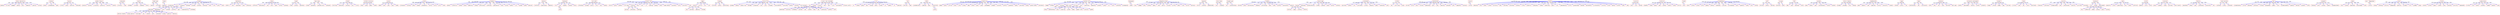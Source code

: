 strict digraph  {
	"attain immortality"	 [color=red,
		fontname=courier,
		shape=box];
	penance	 [color=red,
		fontname=courier,
		shape=box];
	"attain immortality" -> penance	 [color=blue,
		xlabel=0.03];
	strived	 [color=red,
		fontname=courier,
		shape=box];
	"attain immortality" -> strived	 [color=blue,
		xlabel=0.04];
	engaged	 [color=red,
		fontname=courier,
		shape=box];
	"attain immortality" -> engaged	 [color=blue,
		xlabel=0.03];
	taking	 [color=red,
		fontname=courier,
		shape=box];
	"attain immortality" -> taking	 [color=blue,
		xlabel=0.04];
	hard	 [color=red,
		fontname=courier,
		shape=box];
	"attain immortality" -> hard	 [color=blue,
		xlabel=0.02];
	communion	 [color=red,
		fontname=courier,
		shape=box];
	"attain immortality" -> communion	 [color=blue,
		xlabel=0.04];
	rigorous	 [color=red,
		fontname=courier,
		shape=box];
	"attain immortality" -> rigorous	 [color=blue,
		xlabel=0.19];
	recluse	 [color=red,
		fontname=courier,
		shape=box];
	"attain immortality" -> recluse	 [color=blue,
		xlabel=0.24];
	creation	 [color=red,
		fontname=courier,
		shape=box];
	senses	 [color=red,
		fontname=courier,
		shape=box];
	creation -> senses	 [color=blue,
		xlabel=0.03];
	contemplated	 [color=red,
		fontname=courier,
		shape=box];
	creation -> contemplated	 [color=blue,
		xlabel=0.2];
	gave	 [color=red,
		fontname=courier,
		shape=box];
	creation -> gave	 [color=blue,
		xlabel=0.01];
	monsoon	 [color=red,
		fontname=courier,
		shape=box];
	certain	 [color=red,
		fontname=courier,
		shape=box];
	monsoon -> certain	 [color=blue,
		xlabel=0.19];
	place	 [color=red,
		fontname=courier,
		shape=box];
	monsoon -> place	 [color=blue,
		xlabel=0.28];
	mastered	 [color=red,
		fontname=courier,
		shape=box];
	monsoon -> mastered	 [color=blue,
		xlabel=0.23];
	stationed	 [color=red,
		fontname=courier,
		shape=box];
	monsoon -> stationed	 [color=blue,
		xlabel=0.21];
	"golden treasury"	 [color=red,
		fontname=courier,
		shape=box];
	preserve	 [color=red,
		fontname=courier,
		shape=box];
	"golden treasury" -> preserve	 [color=blue,
		xlabel=0.27];
	ancient	 [color=red,
		fontname=courier,
		shape=box];
	"golden treasury" -> ancient	 [color=blue,
		xlabel=0.05];
	scriptures	 [color=red,
		fontname=courier,
		shape=box];
	"golden treasury" -> scriptures	 [color=blue,
		xlabel=0.05];
	posterity	 [color=red,
		fontname=courier,
		shape=box];
	"golden treasury" -> posterity	 [color=blue,
		xlabel=0.06];
	moreover	 [color=red,
		fontname=courier,
		shape=box];
	"golden treasury" -> moreover	 [color=blue,
		xlabel=0.05];
	wanted	 [color=red,
		fontname=courier,
		shape=box];
	"golden treasury" -> wanted	 [color=blue,
		xlabel=0.04];
	exhausted	 [color=red,
		fontname=courier,
		shape=box];
	strenuous	 [color=red,
		fontname=courier,
		shape=box];
	exhausted -> strenuous	 [color=blue,
		xlabel=0.13];
	long	 [color=red,
		fontname=courier,
		shape=box];
	exhausted -> long	 [color=blue,
		xlabel=0.01];
	saints	 [color=red,
		fontname=courier,
		shape=box];
	attempts	 [color=red,
		fontname=courier,
		shape=box];
	saints -> attempts	 [color=blue,
		xlabel=0.17];
	extended	 [color=red,
		fontname=courier,
		shape=box];
	saints -> extended	 [color=blue,
		xlabel=0.03];
	repeated	 [color=red,
		fontname=courier,
		shape=box];
	saints -> repeated	 [color=blue,
		xlabel=0.03];
	favour	 [color=red,
		fontname=courier,
		shape=box];
	saints -> favour	 [color=blue,
		xlabel=0.02];
	"tender age"	 [color=red,
		fontname=courier,
		shape=box];
	special	 [color=red,
		fontname=courier,
		shape=box];
	"tender age" -> special	 [color=blue,
		xlabel=0.24];
	privilege	 [color=red,
		fontname=courier,
		shape=box];
	"tender age" -> privilege	 [color=blue,
		xlabel=0.01];
	tender	 [color=red,
		fontname=courier,
		shape=box];
	appeared	 [color=red,
		fontname=courier,
		shape=box];
	tender -> appeared	 [color=blue,
		xlabel=0.13];
	narada	 [color=red,
		fontname=courier,
		shape=box];
	encumbrance	 [color=red,
		fontname=courier,
		shape=box];
	narada -> encumbrance	 [color=blue,
		xlabel=0.26];
	"lord's"	 [color=red,
		fontname=courier,
		shape=box];
	narada -> "lord's"	 [color=blue,
		xlabel=0.06];
	disguise	 [color=red,
		fontname=courier,
		shape=box];
	narada -> disguise	 [color=blue,
		xlabel=0.05];
	decided	 [color=red,
		fontname=courier,
		shape=box];
	narada -> decided	 [color=blue,
		xlabel=0.04];
	proceed	 [color=red,
		fontname=courier,
		shape=box];
	narada -> proceed	 [color=blue,
		xlabel=0.06];
	children	 [color=red,
		fontname=courier,
		shape=box];
	narada -> children	 [color=blue,
		xlabel=0.01];
	blessing	 [color=red,
		fontname=courier,
		shape=box];
	narada -> blessing	 [color=blue,
		xlabel=0.04];
	took	 [color=red,
		fontname=courier,
		shape=box];
	narada -> took	 [color=blue,
		xlabel=0.04];
	free	 [color=red,
		fontname=courier,
		shape=box];
	narada -> free	 [color=blue,
		xlabel=0.06];
	stoic	 [color=red,
		fontname=courier,
		shape=box];
	narada -> stoic	 [color=blue,
		xlabel=0.05];
	kind	 [color=red,
		fontname=courier,
		shape=box];
	narada -> kind	 [color=blue,
		xlabel=0.06];
	dedicated	 [color=red,
		fontname=courier,
		shape=box];
	encumbrance -> dedicated	 [color=blue,
		xlabel=0.01];
	abandonment	 [color=red,
		fontname=courier,
		shape=box];
	encumbrance -> abandonment	 [color=blue,
		xlabel=0.01];
	miss	 [color=red,
		fontname=courier,
		shape=box];
	encumbrance -> miss	 [color=blue,
		xlabel=0.01];
	enjoyed	 [color=red,
		fontname=courier,
		shape=box];
	encumbrance -> enjoyed	 [color=blue,
		xlabel=0.01];
	carefree	 [color=red,
		fontname=courier,
		shape=box];
	encumbrance -> carefree	 [color=blue,
		xlabel=0.01];
	age	 [color=red,
		fontname=courier,
		shape=box];
	encumbrance -> age	 [color=blue,
		xlabel=0.01];
	responsibility	 [color=red,
		fontname=courier,
		shape=box];
	encumbrance -> responsibility	 [color=blue,
		xlabel=0.01];
	childhood	 [color=red,
		fontname=courier,
		shape=box];
	encumbrance -> childhood	 [color=blue,
		xlabel=0.01];
	"devotion towards"	 [color=red,
		fontname=courier,
		shape=box];
	dedicated -> "devotion towards"	 [color=blue,
		xlabel=0.03];
	"unique gesture"	 [color=red,
		fontname=courier,
		shape=box];
	dedicated -> "unique gesture"	 [color=blue,
		xlabel=0.27];
	encourage	 [color=red,
		fontname=courier,
		shape=box];
	dedicated -> encourage	 [color=blue,
		xlabel=0.04];
	was	 [color=red,
		fontname=courier,
		shape=box];
	dedicated -> was	 [color=blue,
		xlabel=0.03];
	towards	 [color=red,
		fontname=courier,
		shape=box];
	dedicated -> towards	 [color=blue,
		xlabel=0.04];
	part	 [color=red,
		fontname=courier,
		shape=box];
	dedicated -> part	 [color=blue,
		xlabel=0.03];
	sustained	 [color=red,
		fontname=courier,
		shape=box];
	dedicated -> sustained	 [color=blue,
		xlabel=0.04];
	unique	 [color=red,
		fontname=courier,
		shape=box];
	dedicated -> unique	 [color=blue,
		xlabel=0.03];
	gesture	 [color=red,
		fontname=courier,
		shape=box];
	dedicated -> gesture	 [color=blue,
		xlabel=0.21];
	devotion	 [color=red,
		fontname=courier,
		shape=box];
	dedicated -> devotion	 [color=blue,
		xlabel=0.04];
	meditation	 [color=red,
		fontname=courier,
		shape=box];
	"mother's"	 [color=red,
		fontname=courier,
		shape=box];
	meditation -> "mother's"	 [color=blue,
		xlabel=0.03];
	felt	 [color=red,
		fontname=courier,
		shape=box];
	meditation -> felt	 [color=blue,
		xlabel=0.03];
	engrossed	 [color=red,
		fontname=courier,
		shape=box];
	meditation -> engrossed	 [color=blue,
		xlabel=0.02];
	tied	 [color=red,
		fontname=courier,
		shape=box];
	meditation -> tied	 [color=blue,
		xlabel=0.17];
	affection	 [color=red,
		fontname=courier,
		shape=box];
	meditation -> affection	 [color=blue,
		xlabel=0.02];
	shown	 [color=red,
		fontname=courier,
		shape=box];
	different	 [color=red,
		fontname=courier,
		shape=box];
	shown -> different	 [color=blue,
		xlabel=0.02];
	destination	 [color=red,
		fontname=courier,
		shape=box];
	shown -> destination	 [color=blue,
		xlabel=0.06];
	end	 [color=red,
		fontname=courier,
		shape=box];
	shown -> end	 [color=blue,
		xlabel=0.03];
	move	 [color=red,
		fontname=courier,
		shape=box];
	shown -> move	 [color=blue,
		xlabel=0.04];
	path	 [color=red,
		fontname=courier,
		shape=box];
	shown -> path	 [color=blue,
		xlabel=0.17];
	follow	 [color=red,
		fontname=courier,
		shape=box];
	shown -> follow	 [color=blue,
		xlabel=0.03];
	grooming	 [color=red,
		fontname=courier,
		shape=box];
	shown -> grooming	 [color=blue,
		xlabel=0.03];
	wiped	 [color=red,
		fontname=courier,
		shape=box];
	flash	 [color=red,
		fontname=courier,
		shape=box];
	wiped -> flash	 [color=blue,
		xlabel=0.18];
	unusual	 [color=red,
		fontname=courier,
		shape=box];
	wiped -> unusual	 [color=blue,
		xlabel=0.12];
	ignorance	 [color=red,
		fontname=courier,
		shape=box];
	wiped -> ignorance	 [color=blue,
		xlabel=0.18];
	"veda vyasa"	 [color=red,
		fontname=courier,
		shape=box];
	island	 [color=red,
		fontname=courier,
		shape=box];
	"veda vyasa" -> island	 [color=blue,
		xlabel=0.15];
	parashara	 [color=red,
		fontname=courier,
		shape=box];
	"veda vyasa" -> parashara	 [color=blue,
		xlabel=0.01];
	"satyavati born"	 [color=red,
		fontname=courier,
		shape=box];
	"veda vyasa" -> "satyavati born"	 [color=blue,
		xlabel=0.02];
	satyavati	 [color=red,
		fontname=courier,
		shape=box];
	"veda vyasa" -> satyavati	 [color=blue,
		xlabel=0.04];
	elated	 [color=red,
		fontname=courier,
		shape=box];
	thrilling	 [color=red,
		fontname=courier,
		shape=box];
	elated -> thrilling	 [color=blue,
		xlabel=0.19];
	experience	 [color=red,
		fontname=courier,
		shape=box];
	elated -> experience	 [color=blue,
		xlabel=0.03];
	continue	 [color=red,
		fontname=courier,
		shape=box];
	elated -> continue	 [color=blue,
		xlabel=0.03];
	ever	 [color=red,
		fontname=courier,
		shape=box];
	elated -> ever	 [color=blue,
		xlabel=0.02];
	vision	 [color=red,
		fontname=courier,
		shape=box];
	elated -> vision	 [color=blue,
		xlabel=0.04];
	"northern direction"	 [color=red,
		fontname=courier,
		shape=box];
	chose	 [color=red,
		fontname=courier,
		shape=box];
	"northern direction" -> chose	 [color=blue,
		xlabel=0.02];
	young	 [color=red,
		fontname=courier,
		shape=box];
	"northern direction" -> young	 [color=blue,
		xlabel=0.22];
	might	 [color=red,
		fontname=courier,
		shape=box];
	"northern direction" -> might	 [color=blue,
		xlabel=0.18];
	wonder	 [color=red,
		fontname=courier,
		shape=box];
	"northern direction" -> wonder	 [color=blue,
		xlabel=0.02];
	grieve	 [color=red,
		fontname=courier,
		shape=box];
	death	 [color=red,
		fontname=courier,
		shape=box];
	grieve -> death	 [color=blue,
		xlabel=0.03];
	bite	 [color=red,
		fontname=courier,
		shape=box];
	grieve -> bite	 [color=blue,
		xlabel=0.17];
	soon	 [color=red,
		fontname=courier,
		shape=box];
	grieve -> soon	 [color=blue,
		xlabel=0.02];
	much	 [color=red,
		fontname=courier,
		shape=box];
	grieve -> much	 [color=blue,
		xlabel=0.01];
	snake	 [color=red,
		fontname=courier,
		shape=box];
	grieve -> snake	 [color=blue,
		xlabel=0.03];
	words	 [color=red,
		fontname=courier,
		shape=box];
	relinquish	 [color=red,
		fontname=courier,
		shape=box];
	words -> relinquish	 [color=blue,
		xlabel=0.06];
	uniting	 [color=red,
		fontname=courier,
		shape=box];
	words -> uniting	 [color=blue,
		xlabel=0.05];
	leave	 [color=red,
		fontname=courier,
		shape=box];
	words -> leave	 [color=blue,
		xlabel=0.04];
	ceased	 [color=red,
		fontname=courier,
		shape=box];
	words -> ceased	 [color=blue,
		xlabel=0.06];
	permanently	 [color=red,
		fontname=courier,
		shape=box];
	words -> permanently	 [color=blue,
		xlabel=0.18];
	mortal	 [color=red,
		fontname=courier,
		shape=box];
	words -> mortal	 [color=blue,
		xlabel=0.06];
	world	 [color=red,
		fontname=courier,
		shape=box];
	words -> world	 [color=blue,
		xlabel=0.05];
	voice	 [color=red,
		fontname=courier,
		shape=box];
	words -> voice	 [color=blue,
		xlabel=0.07];
	comes	 [color=red,
		fontname=courier,
		shape=box];
	words -> comes	 [color=blue,
		xlabel=0.07];
	"brahmana's"	 [color=red,
		fontname=courier,
		shape=box];
	mental	 [color=red,
		fontname=courier,
		shape=box];
	"brahmana's" -> mental	 [color=blue,
		xlabel=0.05];
	calamities	 [color=red,
		fontname=courier,
		shape=box];
	"brahmana's" -> calamities	 [color=blue,
		xlabel=0.05];
	caused	 [color=red,
		fontname=courier,
		shape=box];
	"brahmana's" -> caused	 [color=blue,
		xlabel=0.03];
	house	 [color=red,
		fontname=courier,
		shape=box];
	"brahmana's" -> house	 [color=blue,
		xlabel=0.06];
	departure	 [color=red,
		fontname=courier,
		shape=box];
	"brahmana's" -> departure	 [color=blue,
		xlabel=0.05];
	stayed	 [color=red,
		fontname=courier,
		shape=box];
	"brahmana's" -> stayed	 [color=blue,
		xlabel=0.21];
	afflictions	 [color=red,
		fontname=courier,
		shape=box];
	"brahmana's" -> afflictions	 [color=blue,
		xlabel=0.05];
	suffering	 [color=red,
		fontname=courier,
		shape=box];
	"brahmana's" -> suffering	 [color=blue,
		xlabel=0.04];
	supernatural	 [color=red,
		fontname=courier,
		shape=box];
	"brahmana's" -> supernatural	 [color=blue,
		xlabel=0.04];
	know	 [color=red,
		fontname=courier,
		shape=box];
	"brahmana's" -> know	 [color=blue,
		xlabel=0.03];
	forces	 [color=red,
		fontname=courier,
		shape=box];
	"brahmana's" -> forces	 [color=blue,
		xlabel=0.04];
	mother	 [color=red,
		fontname=courier,
		shape=box];
	"brahmana's" -> mother	 [color=blue,
		xlabel=0.06];
	sin	 [color=red,
		fontname=courier,
		shape=box];
	"brahmana's" -> sin	 [color=blue,
		xlabel=0.05];
	purged	 [color=red,
		fontname=courier,
		shape=box];
	"brahmana's" -> purged	 [color=blue,
		xlabel=0.05];
	greed	 [color=red,
		fontname=courier,
		shape=box];
	"brahmana's" -> greed	 [color=blue,
		xlabel=0.05];
	physical	 [color=red,
		fontname=courier,
		shape=box];
	"brahmana's" -> physical	 [color=blue,
		xlabel=0.03];
	identity	 [color=red,
		fontname=courier,
		shape=box];
	revelation	 [color=red,
		fontname=courier,
		shape=box];
	identity -> revelation	 [color=blue,
		xlabel=0.03];
	experienced	 [color=red,
		fontname=courier,
		shape=box];
	identity -> experienced	 [color=blue,
		xlabel=0.16];
	momentary	 [color=red,
		fontname=courier,
		shape=box];
	identity -> momentary	 [color=blue,
		xlabel=0.02];
	himalayan	 [color=red,
		fontname=courier,
		shape=box];
	sure	 [color=red,
		fontname=courier,
		shape=box];
	himalayan -> sure	 [color=blue,
		xlabel=0.01];
	may	 [color=red,
		fontname=courier,
		shape=box];
	himalayan -> may	 [color=blue,
		xlabel=0.14];
	heights	 [color=red,
		fontname=courier,
		shape=box];
	himalayan -> heights	 [color=blue,
		xlabel=0.02];
	elevate	 [color=red,
		fontname=courier,
		shape=box];
	himalayan -> elevate	 [color=blue,
		xlabel=0.02];
	bliss	 [color=red,
		fontname=courier,
		shape=box];
	himalayan -> bliss	 [color=blue,
		xlabel=0.01];
	would	 [color=red,
		fontname=courier,
		shape=box];
	may -> would	 [color=blue,
		xlabel=0.03];
	"cool water"	 [color=red,
		fontname=courier,
		shape=box];
	refreshing	 [color=red,
		fontname=courier,
		shape=box];
	"cool water" -> refreshing	 [color=blue,
		xlabel=0.04];
	allayed	 [color=red,
		fontname=courier,
		shape=box];
	"cool water" -> allayed	 [color=blue,
		xlabel=0.06];
	thirst	 [color=red,
		fontname=courier,
		shape=box];
	"cool water" -> thirst	 [color=blue,
		xlabel=0.06];
	river	 [color=red,
		fontname=courier,
		shape=box];
	"cool water" -> river	 [color=blue,
		xlabel=0.06];
	dip	 [color=red,
		fontname=courier,
		shape=box];
	"cool water" -> dip	 [color=blue,
		xlabel=0.27];
	nearby	 [color=red,
		fontname=courier,
		shape=box];
	"cool water" -> nearby	 [color=blue,
		xlabel=0.04];
	"present form"	 [color=red,
		fontname=courier,
		shape=box];
	rebirth	 [color=red,
		fontname=courier,
		shape=box];
	"present form" -> rebirth	 [color=blue,
		xlabel=0.05];
	given	 [color=red,
		fontname=courier,
		shape=box];
	"present form" -> given	 [color=blue,
		xlabel=0.04];
	another	 [color=red,
		fontname=courier,
		shape=box];
	"present form" -> another	 [color=blue,
		xlabel=0.03];
	"life human"	 [color=red,
		fontname=courier,
		shape=box];
	"present form" -> "life human"	 [color=blue,
		xlabel=0.06];
	inspired	 [color=red,
		fontname=courier,
		shape=box];
	"present form" -> inspired	 [color=blue,
		xlabel=0.01];
	thus	 [color=red,
		fontname=courier,
		shape=box];
	"present form" -> thus	 [color=blue,
		xlabel=0.07];
	see	 [color=red,
		fontname=courier,
		shape=box];
	"present form" -> see	 [color=blue,
		xlabel=0.04];
	us	 [color=red,
		fontname=courier,
		shape=box];
	"present form" -> us	 [color=blue,
		xlabel=0.04];
	hearing	 [color=red,
		fontname=courier,
		shape=box];
	"present form" -> hearing	 [color=blue,
		xlabel=0.05];
	beings	 [color=red,
		fontname=courier,
		shape=box];
	"present form" -> beings	 [color=blue,
		xlabel=0.08];
	human	 [color=red,
		fontname=courier,
		shape=box];
	"present form" -> human	 [color=blue,
		xlabel=0.05];
	"human beings"	 [color=red,
		fontname=courier,
		shape=box];
	"present form" -> "human beings"	 [color=blue,
		xlabel=0.05];
	existence	 [color=red,
		fontname=courier,
		shape=box];
	"present form" -> existence	 [color=blue,
		xlabel=0.06];
	story	 [color=red,
		fontname=courier,
		shape=box];
	"present form" -> story	 [color=blue,
		xlabel=0.05];
	assurance	 [color=red,
		fontname=courier,
		shape=box];
	"present form" -> assurance	 [color=blue,
		xlabel=0.23];
	like	 [color=red,
		fontname=courier,
		shape=box];
	"present form" -> like	 [color=blue,
		xlabel=0.03];
	glories	 [color=red,
		fontname=courier,
		shape=box];
	inspired -> glories	 [color=blue,
		xlabel=0.16];
	continuous	 [color=red,
		fontname=courier,
		shape=box];
	inspired -> continuous	 [color=blue,
		xlabel=0.14];
	chanting	 [color=red,
		fontname=courier,
		shape=box];
	inspired -> chanting	 [color=blue,
		xlabel=0.14];
	sages	 [color=red,
		fontname=courier,
		shape=box];
	satisfy	 [color=red,
		fontname=courier,
		shape=box];
	sages -> satisfy	 [color=blue,
		xlabel=0.01];
	service	 [color=red,
		fontname=courier,
		shape=box];
	sages -> service	 [color=blue,
		xlabel=0.04];
	son	 [color=red,
		fontname=courier,
		shape=box];
	sages -> son	 [color=blue,
		xlabel=0.23];
	yet	 [color=red,
		fontname=courier,
		shape=box];
	sages -> yet	 [color=blue,
		xlabel=0.04];
	did	 [color=red,
		fontname=courier,
		shape=box];
	satisfy -> did	 [color=blue,
		xlabel=0.12];
	personal	 [color=red,
		fontname=courier,
		shape=box];
	satisfy -> personal	 [color=blue,
		xlabel=0.15];
	ambition	 [color=red,
		fontname=courier,
		shape=box];
	satisfy -> ambition	 [color=blue,
		xlabel=0.17];
	forsake	 [color=red,
		fontname=courier,
		shape=box];
	satisfy -> forsake	 [color=blue,
		xlabel=0.16];
	singing	 [color=red,
		fontname=courier,
		shape=box];
	directed	 [color=red,
		fontname=courier,
		shape=box];
	singing -> directed	 [color=blue,
		xlabel=0.02];
	solely	 [color=red,
		fontname=courier,
		shape=box];
	singing -> solely	 [color=blue,
		xlabel=0.15];
	sanctifying	 [color=red,
		fontname=courier,
		shape=box];
	singing -> sanctifying	 [color=blue,
		xlabel=0.02];
	"divine form"	 [color=red,
		fontname=courier,
		shape=box];
	glimpse	 [color=red,
		fontname=courier,
		shape=box];
	"divine form" -> glimpse	 [color=blue,
		xlabel=0.02];
	banyan	 [color=red,
		fontname=courier,
		shape=box];
	"divine form" -> banyan	 [color=blue,
		xlabel=0.06];
	"banyan tree"	 [color=red,
		fontname=courier,
		shape=box];
	"divine form" -> "banyan tree"	 [color=blue,
		xlabel=0.07];
	obliged	 [color=red,
		fontname=courier,
		shape=box];
	"divine form" -> obliged	 [color=blue,
		xlabel=0.06];
	recuperate	 [color=red,
		fontname=courier,
		shape=box];
	"divine form" -> recuperate	 [color=blue,
		xlabel=0.26];
	tree	 [color=red,
		fontname=courier,
		shape=box];
	"divine form" -> tree	 [color=blue,
		xlabel=0.06];
	slid	 [color=red,
		fontname=courier,
		shape=box];
	"divine form" -> slid	 [color=blue,
		xlabel=0.07];
	strength	 [color=red,
		fontname=courier,
		shape=box];
	"divine form" -> strength	 [color=blue,
		xlabel=0.06];
	transcendental	 [color=red,
		fontname=courier,
		shape=box];
	"divine form" -> transcendental	 [color=blue,
		xlabel=0.05];
	enervated	 [color=red,
		fontname=courier,
		shape=box];
	"divine form" -> enervated	 [color=blue,
		xlabel=0.07];
	energy	 [color=red,
		fontname=courier,
		shape=box];
	"divine form" -> energy	 [color=blue,
		xlabel=0.05];
	relaxing	 [color=red,
		fontname=courier,
		shape=box];
	"divine form" -> relaxing	 [color=blue,
		xlabel=0.05];
	"lord narayana"	 [color=red,
		fontname=courier,
		shape=box];
	"divine form" -> "lord narayana"	 [color=blue,
		xlabel=0.06];
	"crystal clear knowledge"	 [color=red,
		fontname=courier,
		shape=box];
	one	 [color=red,
		fontname=courier,
		shape=box];
	"crystal clear knowledge" -> one	 [color=blue,
		xlabel=0.01];
	helped	 [color=red,
		fontname=courier,
		shape=box];
	"crystal clear knowledge" -> helped	 [color=blue,
		xlabel=0.03];
	illusory	 [color=red,
		fontname=courier,
		shape=box];
	"crystal clear knowledge" -> illusory	 [color=blue,
		xlabel=0.06];
	real	 [color=red,
		fontname=courier,
		shape=box];
	"crystal clear knowledge" -> real	 [color=blue,
		xlabel=0.05];
	get	 [color=red,
		fontname=courier,
		shape=box];
	"crystal clear knowledge" -> get	 [color=blue,
		xlabel=0.27];
	lord	 [color=red,
		fontname=courier,
		shape=box];
	"crystal clear knowledge" -> lord	 [color=blue,
		xlabel=0.34];
	distinguish	 [color=red,
		fontname=courier,
		shape=box];
	"crystal clear knowledge" -> distinguish	 [color=blue,
		xlabel=0.05];
	"illusory world"	 [color=red,
		fontname=courier,
		shape=box];
	"crystal clear knowledge" -> "illusory world"	 [color=blue,
		xlabel=0.07];
	benefited	 [color=red,
		fontname=courier,
		shape=box];
	one -> benefited	 [color=blue,
		xlabel=0.12];
	universal	 [color=red,
		fontname=courier,
		shape=box];
	one -> universal	 [color=blue,
		xlabel=0.09];
	brahmanas	 [color=red,
		fontname=courier,
		shape=box];
	one -> brahmanas	 [color=blue,
		xlabel=0.01];
	partook	 [color=red,
		fontname=courier,
		shape=box];
	one -> partook	 [color=blue,
		xlabel=0.01];
	due	 [color=red,
		fontname=courier,
		shape=box];
	one -> due	 [color=blue,
		xlabel=0.01];
	shared	 [color=red,
		fontname=courier,
		shape=box];
	one -> shared	 [color=blue,
		xlabel=0.07];
	food	 [color=red,
		fontname=courier,
		shape=box];
	one -> food	 [color=blue,
		xlabel=0.09];
	day	 [color=red,
		fontname=courier,
		shape=box];
	one -> day	 [color=blue,
		xlabel=0.01];
	permission	 [color=red,
		fontname=courier,
		shape=box];
	one -> permission	 [color=blue,
		xlabel=0.01];
	platter	 [color=red,
		fontname=courier,
		shape=box];
	one -> platter	 [color=blue,
		xlabel=0.01];
	left	 [color=red,
		fontname=courier,
		shape=box];
	one -> left	 [color=blue,
		xlabel=0.01];
	ga	 [color=red,
		fontname=courier,
		shape=box];
	va	 [color=red,
		fontname=courier,
		shape=box];
	ga -> va	 [color=blue,
		xlabel=0.04];
	stands	 [color=red,
		fontname=courier,
		shape=box];
	ga -> stands	 [color=blue,
		xlabel=0.19];
	gyana	 [color=red,
		fontname=courier,
		shape=box];
	ga -> gyana	 [color=blue,
		xlabel=0.04];
	bha	 [color=red,
		fontname=courier,
		shape=box];
	ga -> bha	 [color=blue,
		xlabel=0.04];
	tatvam	 [color=red,
		fontname=courier,
		shape=box];
	ga -> tatvam	 [color=blue,
		xlabel=0.04];
	means	 [color=red,
		fontname=courier,
		shape=box];
	ga -> means	 [color=blue,
		xlabel=0.05];
	wisdom	 [color=red,
		fontname=courier,
		shape=box];
	ga -> wisdom	 [color=blue,
		xlabel=0.03];
	mu	 [color=red,
		fontname=courier,
		shape=box];
	ga -> mu	 [color=blue,
		xlabel=0.04];
	bhakti	 [color=red,
		fontname=courier,
		shape=box];
	ga -> bhakti	 [color=blue,
		xlabel=0.04];
	ta	 [color=red,
		fontname=courier,
		shape=box];
	ga -> ta	 [color=blue,
		xlabel=0.03];
	absolute	 [color=red,
		fontname=courier,
		shape=box];
	ga -> absolute	 [color=blue,
		xlabel=0.07];
	had	 [color=red,
		fontname=courier,
		shape=box];
	realized	 [color=red,
		fontname=courier,
		shape=box];
	had -> realized	 [color=blue,
		xlabel=0.02];
	come	 [color=red,
		fontname=courier,
		shape=box];
	had -> come	 [color=blue,
		xlabel=0.14];
	olden	 [color=red,
		fontname=courier,
		shape=box];
	systematically	 [color=red,
		fontname=courier,
		shape=box];
	olden -> systematically	 [color=blue,
		xlabel=0.03];
	compiled	 [color=red,
		fontname=courier,
		shape=box];
	olden -> compiled	 [color=blue,
		xlabel=0.04];
	days	 [color=red,
		fontname=courier,
		shape=box];
	olden -> days	 [color=blue,
		xlabel=0.04];
	transmitted	 [color=red,
		fontname=courier,
		shape=box];
	olden -> transmitted	 [color=blue,
		xlabel=0.21];
	orally	 [color=red,
		fontname=courier,
		shape=box];
	transmitted -> orally	 [color=blue,
		xlabel=0.17];
	"narada now"	 [color=red,
		fontname=courier,
		shape=box];
	abode	 [color=red,
		fontname=courier,
		shape=box];
	"narada now" -> abode	 [color=blue,
		xlabel=0.03];
	grace	 [color=red,
		fontname=courier,
		shape=box];
	"narada now" -> grace	 [color=blue,
		xlabel=0.01];
	retired	 [color=red,
		fontname=courier,
		shape=box];
	"narada now" -> retired	 [color=blue,
		xlabel=0.02];
	final	 [color=red,
		fontname=courier,
		shape=box];
	"narada now" -> final	 [color=blue,
		xlabel=0.02];
	risen	 [color=red,
		fontname=courier,
		shape=box];
	"narada now" -> risen	 [color=blue,
		xlabel=0.03];
	occupy	 [color=red,
		fontname=courier,
		shape=box];
	"narada now" -> occupy	 [color=blue,
		xlabel=0.03];
	sage	 [color=red,
		fontname=courier,
		shape=box];
	"narada now" -> sage	 [color=blue,
		xlabel=0.03];
	moved	 [color=red,
		fontname=courier,
		shape=box];
	"narada now" -> moved	 [color=blue,
		xlabel=0.01];
	mind	 [color=red,
		fontname=courier,
		shape=box];
	"narada now" -> mind	 [color=blue,
		xlabel=0.04];
	vyasa	 [color=red,
		fontname=courier,
		shape=box];
	"narada now" -> vyasa	 [color=blue,
		xlabel=0.05];
	paramapada	 [color=red,
		fontname=courier,
		shape=box];
	"narada now" -> paramapada	 [color=blue,
		xlabel=0.03];
	thought	 [color=red,
		fontname=courier,
		shape=box];
	"narada now" -> thought	 [color=blue,
		xlabel=0.02];
	sarasvati	 [color=red,
		fontname=courier,
		shape=box];
	"narada now" -> sarasvati	 [color=blue,
		xlabel=0.03];
	western	 [color=red,
		fontname=courier,
		shape=box];
	"narada now" -> western	 [color=blue,
		xlabel=0.03];
	greatness	 [color=red,
		fontname=courier,
		shape=box];
	"narada now" -> greatness	 [color=blue,
		xlabel=0.01];
	banks	 [color=red,
		fontname=courier,
		shape=box];
	"narada now" -> banks	 [color=blue,
		xlabel=0.03];
	saturated	 [color=red,
		fontname=courier,
		shape=box];
	"narada now" -> saturated	 [color=blue,
		xlabel=0.03];
	along	 [color=red,
		fontname=courier,
		shape=box];
	"narada now" -> along	 [color=blue,
		xlabel=0.21];
	"western banks"	 [color=red,
		fontname=courier,
		shape=box];
	"narada now" -> "western banks"	 [color=blue,
		xlabel=0.02];
	unhindered	 [color=red,
		fontname=courier,
		shape=box];
	"narada now" -> unhindered	 [color=blue,
		xlabel=0.01];
	"supreme truth"	 [color=red,
		fontname=courier,
		shape=box];
	lodged	 [color=red,
		fontname=courier,
		shape=box];
	"supreme truth" -> lodged	 [color=blue,
		xlabel=0.06];
	brahman	 [color=red,
		fontname=courier,
		shape=box];
	"supreme truth" -> brahman	 [color=blue,
		xlabel=0.05];
	veena	 [color=red,
		fontname=courier,
		shape=box];
	"supreme truth" -> veena	 [color=blue,
		xlabel=0.05];
	narayana	 [color=red,
		fontname=courier,
		shape=box];
	"supreme truth" -> narayana	 [color=blue,
		xlabel=0.06];
	"empty words"	 [color=red,
		fontname=courier,
		shape=box];
	"supreme truth" -> "empty words"	 [color=blue,
		xlabel=0.01];
	instrument	 [color=red,
		fontname=courier,
		shape=box];
	"supreme truth" -> instrument	 [color=blue,
		xlabel=0.05];
	holy	 [color=red,
		fontname=courier,
		shape=box];
	"supreme truth" -> holy	 [color=blue,
		xlabel=0.26];
	signifying	 [color=red,
		fontname=courier,
		shape=box];
	"supreme truth" -> signifying	 [color=blue,
		xlabel=0.04];
	emanating	 [color=red,
		fontname=courier,
		shape=box];
	"supreme truth" -> emanating	 [color=blue,
		xlabel=0.05];
	nutshell	 [color=red,
		fontname=courier,
		shape=box];
	"supreme truth" -> nutshell	 [color=blue,
		xlabel=0.05];
	sound	 [color=red,
		fontname=courier,
		shape=box];
	"supreme truth" -> sound	 [color=blue,
		xlabel=0.05];
	om	 [color=red,
		fontname=courier,
		shape=box];
	"supreme truth" -> om	 [color=blue,
		xlabel=0.05];
	word	 [color=red,
		fontname=courier,
		shape=box];
	"supreme truth" -> word	 [color=blue,
		xlabel=0.05];
	vibrating	 [color=red,
		fontname=courier,
		shape=box];
	"supreme truth" -> vibrating	 [color=blue,
		xlabel=0.27];
	accompanied	 [color=red,
		fontname=courier,
		shape=box];
	"supreme truth" -> accompanied	 [color=blue,
		xlabel=0.05];
	false	 [color=red,
		fontname=courier,
		shape=box];
	"empty words" -> false	 [color=blue,
		xlabel=0.04];
	dashavataram	 [color=red,
		fontname=courier,
		shape=box];
	"empty words" -> dashavataram	 [color=blue,
		xlabel=0.01];
	mere	 [color=red,
		fontname=courier,
		shape=box];
	"empty words" -> mere	 [color=blue,
		xlabel=0.03];
	inspiring	 [color=red,
		fontname=courier,
		shape=box];
	"empty words" -> inspiring	 [color=blue,
		xlabel=0.03];
	wished	 [color=red,
		fontname=courier,
		shape=box];
	"empty words" -> wished	 [color=blue,
		xlabel=0.17];
	hopes	 [color=red,
		fontname=courier,
		shape=box];
	"empty words" -> hopes	 [color=blue,
		xlabel=0.04];
	"gospel truth"	 [color=red,
		fontname=courier,
		shape=box];
	"empty words" -> "gospel truth"	 [color=blue,
		xlabel=0.05];
	convince	 [color=red,
		fontname=courier,
		shape=box];
	"empty words" -> convince	 [color=blue,
		xlabel=0.04];
	gospel	 [color=red,
		fontname=courier,
		shape=box];
	"empty words" -> gospel	 [color=blue,
		xlabel=0.04];
	dvaipayana	 [color=red,
		fontname=courier,
		shape=box];
	named	 [color=red,
		fontname=courier,
		shape=box];
	dvaipayana -> named	 [color=blue,
		xlabel=0.15];
	"bhagavata purana"	 [color=red,
		fontname=courier,
		shape=box];
	loss	 [color=red,
		fontname=courier,
		shape=box];
	"bhagavata purana" -> loss	 [color=blue,
		xlabel=0.05];
	engage	 [color=red,
		fontname=courier,
		shape=box];
	"bhagavata purana" -> engage	 [color=blue,
		xlabel=0.27];
	help	 [color=red,
		fontname=courier,
		shape=box];
	"bhagavata purana" -> help	 [color=blue,
		xlabel=0.04];
	without	 [color=red,
		fontname=courier,
		shape=box];
	"bhagavata purana" -> without	 [color=blue,
		xlabel=0.05];
	"sage's"	 [color=red,
		fontname=courier,
		shape=box];
	"bhagavata purana" -> "sage's"	 [color=blue,
		xlabel=0.29];
	came	 [color=red,
		fontname=courier,
		shape=box];
	"bhagavata purana" -> came	 [color=blue,
		xlabel=0.04];
	advice	 [color=red,
		fontname=courier,
		shape=box];
	"bhagavata purana" -> advice	 [color=blue,
		xlabel=0.01];
	writing	 [color=red,
		fontname=courier,
		shape=box];
	"bhagavata purana" -> writing	 [color=blue,
		xlabel=0.05];
	written	 [color=red,
		fontname=courier,
		shape=box];
	"bhagavata purana" -> written	 [color=blue,
		xlabel=0.06];
	feats	 [color=red,
		fontname=courier,
		shape=box];
	"bhagavata purana" -> feats	 [color=blue,
		xlabel=0.05];
	time	 [color=red,
		fontname=courier,
		shape=box];
	"bhagavata purana" -> time	 [color=blue,
		xlabel=0.05];
	divine	 [color=red,
		fontname=courier,
		shape=box];
	"bhagavata purana" -> divine	 [color=blue,
		xlabel=0.06];
	glorious	 [color=red,
		fontname=courier,
		shape=box];
	"bhagavata purana" -> glorious	 [color=blue,
		xlabel=0.04];
	imparted	 [color=red,
		fontname=courier,
		shape=box];
	secret	 [color=red,
		fontname=courier,
		shape=box];
	imparted -> secret	 [color=blue,
		xlabel=0.16];
	revealed	 [color=red,
		fontname=courier,
		shape=box];
	imparted -> revealed	 [color=blue,
		xlabel=0.22];
	impenetrable	 [color=red,
		fontname=courier,
		shape=box];
	imparted -> impenetrable	 [color=blue,
		xlabel=0.17];
	"entire body"	 [color=red,
		fontname=courier,
		shape=box];
	sins	 [color=red,
		fontname=courier,
		shape=box];
	"entire body" -> sins	 [color=blue,
		xlabel=0.25];
	cleansed	 [color=red,
		fontname=courier,
		shape=box];
	"entire body" -> cleansed	 [color=blue,
		xlabel=0.05];
	"almighty god"	 [color=red,
		fontname=courier,
		shape=box];
	sat	 [color=red,
		fontname=courier,
		shape=box];
	"almighty god" -> sat	 [color=blue,
		xlabel=0.04];
	concentrating	 [color=red,
		fontname=courier,
		shape=box];
	"almighty god" -> concentrating	 [color=blue,
		xlabel=0.27];
	freedom	 [color=red,
		fontname=courier,
		shape=box];
	devoted	 [color=red,
		fontname=courier,
		shape=box];
	freedom -> devoted	 [color=blue,
		xlabel=0.04];
	faith	 [color=red,
		fontname=courier,
		shape=box];
	freedom -> faith	 [color=blue,
		xlabel=0.04];
	distractions	 [color=red,
		fontname=courier,
		shape=box];
	freedom -> distractions	 [color=blue,
		xlabel=0.21];
	complete	 [color=red,
		fontname=courier,
		shape=box];
	freedom -> complete	 [color=blue,
		xlabel=0.03];
	unflinching	 [color=red,
		fontname=courier,
		shape=box];
	freedom -> unflinching	 [color=blue,
		xlabel=0.05];
	away	 [color=red,
		fontname=courier,
		shape=box];
	freedom -> away	 [color=blue,
		xlabel=0.03];
	steer	 [color=red,
		fontname=courier,
		shape=box];
	freedom -> steer	 [color=blue,
		xlabel=0.04];
	worldly	 [color=red,
		fontname=courier,
		shape=box];
	freedom -> worldly	 [color=blue,
		xlabel=0.04];
	association	 [color=red,
		fontname=courier,
		shape=box];
	freedom -> association	 [color=blue,
		xlabel=0.04];
	improve	 [color=red,
		fontname=courier,
		shape=box];
	freedom -> improve	 [color=blue,
		xlabel=0.04];
	"divine sage"	 [color=red,
		fontname=courier,
		shape=box];
	knowing	 [color=red,
		fontname=courier,
		shape=box];
	"divine sage" -> knowing	 [color=blue,
		xlabel=0.04];
	explained	 [color=red,
		fontname=courier,
		shape=box];
	"divine sage" -> explained	 [color=blue,
		xlabel=0.01];
	dissatisfaction	 [color=red,
		fontname=courier,
		shape=box];
	"divine sage" -> dissatisfaction	 [color=blue,
		xlabel=0.2];
	brahma	 [color=red,
		fontname=courier,
		shape=box];
	"divine sage" -> brahma	 [color=blue,
		xlabel=0.07];
	chanced	 [color=red,
		fontname=courier,
		shape=box];
	"divine sage" -> chanced	 [color=blue,
		xlabel=0.05];
	cause	 [color=red,
		fontname=courier,
		shape=box];
	"divine sage" -> cause	 [color=blue,
		xlabel=0.03];
	across	 [color=red,
		fontname=courier,
		shape=box];
	"divine sage" -> across	 [color=blue,
		xlabel=0.03];
	restless	 [color=red,
		fontname=courier,
		shape=box];
	"divine sage" -> restless	 [color=blue,
		xlabel=0.05];
	distress	 [color=red,
		fontname=courier,
		shape=box];
	knowing -> distress	 [color=blue,
		xlabel=0.03];
	lapse	 [color=red,
		fontname=courier,
		shape=box];
	knowing -> lapse	 [color=blue,
		xlabel=0.03];
	literary	 [color=red,
		fontname=courier,
		shape=box];
	knowing -> literary	 [color=blue,
		xlabel=0.03];
	efforts	 [color=red,
		fontname=courier,
		shape=box];
	knowing -> efforts	 [color=blue,
		xlabel=0.03];
	contentment	 [color=red,
		fontname=courier,
		shape=box];
	spiritual	 [color=red,
		fontname=courier,
		shape=box];
	contentment -> spiritual	 [color=blue,
		xlabel=0.17];
	almost	 [color=red,
		fontname=courier,
		shape=box];
	contentment -> almost	 [color=blue,
		xlabel=0.02];
	sun	 [color=red,
		fontname=courier,
		shape=box];
	contentment -> sun	 [color=blue,
		xlabel=0.03];
	overlooked	 [color=red,
		fontname=courier,
		shape=box];
	contentment -> overlooked	 [color=blue,
		xlabel=0.03];
	crucial	 [color=red,
		fontname=courier,
		shape=box];
	contentment -> crucial	 [color=blue,
		xlabel=0.02];
	subjects	 [color=red,
		fontname=courier,
		shape=box];
	contentment -> subjects	 [color=blue,
		xlabel=0.03];
	dealt	 [color=red,
		fontname=courier,
		shape=box];
	contentment -> dealt	 [color=blue,
		xlabel=0.03];
	attaining	 [color=red,
		fontname=courier,
		shape=box];
	contentment -> attaining	 [color=blue,
		xlabel=0.02];
	told	 [color=red,
		fontname=courier,
		shape=box];
	contentment -> told	 [color=blue,
		xlabel=0.02];
	surface	 [color=red,
		fontname=courier,
		shape=box];
	saw	 [color=red,
		fontname=courier,
		shape=box];
	surface -> saw	 [color=blue,
		xlabel=0.16];
	"lord lying"	 [color=red,
		fontname=courier,
		shape=box];
	surface -> "lord lying"	 [color=blue,
		xlabel=0.15];
	lying	 [color=red,
		fontname=courier,
		shape=box];
	surface -> lying	 [color=blue,
		xlabel=0.17];
	substantiate	 [color=red,
		fontname=courier,
		shape=box];
	narrate	 [color=red,
		fontname=courier,
		shape=box];
	substantiate -> narrate	 [color=blue,
		xlabel=0.08];
	birth	 [color=red,
		fontname=courier,
		shape=box];
	substantiate -> birth	 [color=blue,
		xlabel=0.08];
	maid	 [color=red,
		fontname=courier,
		shape=box];
	substantiate -> maid	 [color=blue,
		xlabel=0.08];
	servant	 [color=red,
		fontname=courier,
		shape=box];
	substantiate -> servant	 [color=blue,
		xlabel=0.27];
	meditating	 [color=red,
		fontname=courier,
		shape=box];
	substantiate -> meditating	 [color=blue,
		xlabel=0.06];
	born	 [color=red,
		fontname=courier,
		shape=box];
	substantiate -> born	 [color=blue,
		xlabel=0.08];
	fact	 [color=red,
		fontname=courier,
		shape=box];
	substantiate -> fact	 [color=blue,
		xlabel=0.08];
	enduring	 [color=red,
		fontname=courier,
		shape=box];
	substantiate -> enduring	 [color=blue,
		xlabel=0.06];
	attained	 [color=red,
		fontname=courier,
		shape=box];
	substantiate -> attained	 [color=blue,
		xlabel=0.08];
	went	 [color=red,
		fontname=courier,
		shape=box];
	substantiate -> went	 [color=blue,
		xlabel=0.08];
	happiness	 [color=red,
		fontname=courier,
		shape=box];
	substantiate -> happiness	 [color=blue,
		xlabel=0.06];
	previous	 [color=red,
		fontname=courier,
		shape=box];
	substantiate -> previous	 [color=blue,
		xlabel=0.06];
	sojourn	 [color=red,
		fontname=courier,
		shape=box];
	served	 [color=red,
		fontname=courier,
		shape=box];
	sojourn -> served	 [color=blue,
		xlabel=0.19];
	varaha	 [color=red,
		fontname=courier,
		shape=box];
	detailed	 [color=red,
		fontname=courier,
		shape=box];
	varaha -> detailed	 [color=blue,
		xlabel=0.03];
	fish	 [color=red,
		fontname=courier,
		shape=box];
	varaha -> fish	 [color=blue,
		xlabel=0.02];
	elder	 [color=red,
		fontname=courier,
		shape=box];
	varaha -> elder	 [color=blue,
		xlabel=0.03];
	ravana	 [color=red,
		fontname=courier,
		shape=box];
	varaha -> ravana	 [color=blue,
		xlabel=0.03];
	narration	 [color=red,
		fontname=courier,
		shape=box];
	varaha -> narration	 [color=blue,
		xlabel=0.05];
	boar	 [color=red,
		fontname=courier,
		shape=box];
	varaha -> boar	 [color=blue,
		xlabel=0.03];
	balarama	 [color=red,
		fontname=courier,
		shape=box];
	varaha -> balarama	 [color=blue,
		xlabel=0.03];
	narasimha	 [color=red,
		fontname=courier,
		shape=box];
	varaha -> narasimha	 [color=blue,
		xlabel=0.03];
	contains	 [color=red,
		fontname=courier,
		shape=box];
	varaha -> contains	 [color=blue,
		xlabel=0.06];
	vishnu	 [color=red,
		fontname=courier,
		shape=box];
	varaha -> vishnu	 [color=blue,
		xlabel=0.03];
	wonderful	 [color=red,
		fontname=courier,
		shape=box];
	varaha -> wonderful	 [color=blue,
		xlabel=0.02];
	vanquisher	 [color=red,
		fontname=courier,
		shape=box];
	varaha -> vanquisher	 [color=blue,
		xlabel=0.02];
	vamana	 [color=red,
		fontname=courier,
		shape=box];
	varaha -> vamana	 [color=blue,
		xlabel=0.03];
	kshatriyas	 [color=red,
		fontname=courier,
		shape=box];
	varaha -> kshatriyas	 [color=blue,
		xlabel=0.03];
	dwarf	 [color=red,
		fontname=courier,
		shape=box];
	varaha -> dwarf	 [color=blue,
		xlabel=0.03];
	far	 [color=red,
		fontname=courier,
		shape=box];
	varaha -> far	 [color=blue,
		xlabel=0.01];
	comprehensive	 [color=red,
		fontname=courier,
		shape=box];
	varaha -> comprehensive	 [color=blue,
		xlabel=0.02];
	killer	 [color=red,
		fontname=courier,
		shape=box];
	varaha -> killer	 [color=blue,
		xlabel=0.03];
	parashurama	 [color=red,
		fontname=courier,
		shape=box];
	varaha -> parashurama	 [color=blue,
		xlabel=0.03];
	besides	 [color=red,
		fontname=courier,
		shape=box];
	varaha -> besides	 [color=blue,
		xlabel=0.02];
	delineation	 [color=red,
		fontname=courier,
		shape=box];
	varaha -> delineation	 [color=blue,
		xlabel=0.03];
	krishnavatara	 [color=red,
		fontname=courier,
		shape=box];
	varaha -> krishnavatara	 [color=blue,
		xlabel=0.03];
	tortoise	 [color=red,
		fontname=courier,
		shape=box];
	varaha -> tortoise	 [color=blue,
		xlabel=0.03];
	kurma	 [color=red,
		fontname=courier,
		shape=box];
	varaha -> kurma	 [color=blue,
		xlabel=0.03];
	matsya	 [color=red,
		fontname=courier,
		shape=box];
	varaha -> matsya	 [color=blue,
		xlabel=0.03];
	brother	 [color=red,
		fontname=courier,
		shape=box];
	varaha -> brother	 [color=blue,
		xlabel=0.17];
	book	 [color=red,
		fontname=courier,
		shape=box];
	varaha -> book	 [color=blue,
		xlabel=0.02];
	rama	 [color=red,
		fontname=courier,
		shape=box];
	varaha -> rama	 [color=blue,
		xlabel=0.03];
	sincerity	 [color=red,
		fontname=courier,
		shape=box];
	work	 [color=red,
		fontname=courier,
		shape=box];
	sincerity -> work	 [color=blue,
		xlabel=0.15];
	love	 [color=red,
		fontname=courier,
		shape=box];
	sincerity -> love	 [color=blue,
		xlabel=0.13];
	earned	 [color=red,
		fontname=courier,
		shape=box];
	sincerity -> earned	 [color=blue,
		xlabel=0.16];
	outskirts	 [color=red,
		fontname=courier,
		shape=box];
	dreadful	 [color=red,
		fontname=courier,
		shape=box];
	outskirts -> dreadful	 [color=blue,
		xlabel=0.01];
	lands	 [color=red,
		fontname=courier,
		shape=box];
	outskirts -> lands	 [color=blue,
		xlabel=0.02];
	dense	 [color=red,
		fontname=courier,
		shape=box];
	outskirts -> dense	 [color=blue,
		xlabel=0.02];
	many	 [color=red,
		fontname=courier,
		shape=box];
	outskirts -> many	 [color=blue,
		xlabel=0.01];
	walked	 [color=red,
		fontname=courier,
		shape=box];
	outskirts -> walked	 [color=blue,
		xlabel=0.01];
	finally	 [color=red,
		fontname=courier,
		shape=box];
	outskirts -> finally	 [color=blue,
		xlabel=0.12];
	found	 [color=red,
		fontname=courier,
		shape=box];
	outskirts -> found	 [color=blue,
		xlabel=0.01];
	fertile	 [color=red,
		fontname=courier,
		shape=box];
	outskirts -> fertile	 [color=blue,
		xlabel=0.01];
	breath	 [color=red,
		fontname=courier,
		shape=box];
	drew	 [color=red,
		fontname=courier,
		shape=box];
	breath -> drew	 [color=blue,
		xlabel=0.11];
	paramahamsas	 [color=red,
		fontname=courier,
		shape=box];
	heart	 [color=red,
		fontname=courier,
		shape=box];
	paramahamsas -> heart	 [color=blue,
		xlabel=0.24];
	serene	 [color=red,
		fontname=courier,
		shape=box];
	paramahamsas -> serene	 [color=blue,
		xlabel=0.05];
	cities	 [color=red,
		fontname=courier,
		shape=box];
	paramahamsas -> cities	 [color=blue,
		xlabel=0.07];
	north	 [color=red,
		fontname=courier,
		shape=box];
	paramahamsas -> north	 [color=blue,
		xlabel=0.07];
	people	 [color=red,
		fontname=courier,
		shape=box];
	paramahamsas -> people	 [color=blue,
		xlabel=0.04];
	humdrum	 [color=red,
		fontname=courier,
		shape=box];
	paramahamsas -> humdrum	 [color=blue,
		xlabel=0.06];
	himalayas	 [color=red,
		fontname=courier,
		shape=box];
	paramahamsas -> himalayas	 [color=blue,
		xlabel=0.06];
	resorted	 [color=red,
		fontname=courier,
		shape=box];
	paramahamsas -> resorted	 [color=blue,
		xlabel=0.06];
	surroundings	 [color=red,
		fontname=courier,
		shape=box];
	paramahamsas -> surroundings	 [color=blue,
		xlabel=0.06];
	pure	 [color=red,
		fontname=courier,
		shape=box];
	paramahamsas -> pure	 [color=blue,
		xlabel=0.06];
	peaceful	 [color=red,
		fontname=courier,
		shape=box];
	paramahamsas -> peaceful	 [color=blue,
		xlabel=0.05];
	towns	 [color=red,
		fontname=courier,
		shape=box];
	paramahamsas -> towns	 [color=blue,
		xlabel=0.06];
	yore	 [color=red,
		fontname=courier,
		shape=box];
	paramahamsas -> yore	 [color=blue,
		xlabel=0.05];
	called	 [color=red,
		fontname=courier,
		shape=box];
	paramahamsas -> called	 [color=blue,
		xlabel=0.04];
	gift	 [color=red,
		fontname=courier,
		shape=box];
	received	 [color=red,
		fontname=courier,
		shape=box];
	gift -> received	 [color=blue,
		xlabel=0.01];
	however	 [color=red,
		fontname=courier,
		shape=box];
	gift -> however	 [color=blue,
		xlabel=0.12];
	parting	 [color=red,
		fontname=courier,
		shape=box];
	gift -> parting	 [color=blue,
		xlabel=0.01];
	courage	 [color=red,
		fontname=courier,
		shape=box];
	mustered	 [color=red,
		fontname=courier,
		shape=box];
	courage -> mustered	 [color=blue,
		xlabel=0.04];
	enter	 [color=red,
		fontname=courier,
		shape=box];
	courage -> enter	 [color=blue,
		xlabel=0.2];
	feel	 [color=red,
		fontname=courier,
		shape=box];
	dear	 [color=red,
		fontname=courier,
		shape=box];
	feel -> dear	 [color=blue,
		xlabel=0.04];
	said	 [color=red,
		fontname=courier,
		shape=box];
	feel -> said	 [color=blue,
		xlabel=0.02];
	dejected	 [color=red,
		fontname=courier,
		shape=box];
	feel -> dejected	 [color=blue,
		xlabel=0.2];
	child	 [color=red,
		fontname=courier,
		shape=box];
	feel -> child	 [color=blue,
		xlabel=0.04];
	puranas	 [color=red,
		fontname=courier,
		shape=box];
	power	 [color=red,
		fontname=courier,
		shape=box];
	puranas -> power	 [color=blue,
		xlabel=0.03];
	author	 [color=red,
		fontname=courier,
		shape=box];
	puranas -> author	 [color=blue,
		xlabel=0.21];
	past	 [color=red,
		fontname=courier,
		shape=box];
	puranas -> past	 [color=blue,
		xlabel=0.03];
	extraordinary	 [color=red,
		fontname=courier,
		shape=box];
	puranas -> extraordinary	 [color=blue,
		xlabel=0.04];
	future	 [color=red,
		fontname=courier,
		shape=box];
	puranas -> future	 [color=blue,
		xlabel=0.03];
	present	 [color=red,
		fontname=courier,
		shape=box];
	puranas -> present	 [color=blue,
		xlabel=0.04];
	"entire creation"	 [color=red,
		fontname=courier,
		shape=box];
	brought	 [color=red,
		fontname=courier,
		shape=box];
	"entire creation" -> brought	 [color=blue,
		xlabel=0.18];
	consumed	 [color=red,
		fontname=courier,
		shape=box];
	"entire creation" -> consumed	 [color=blue,
		xlabel=0.02];
	true	 [color=red,
		fontname=courier,
		shape=box];
	"entire creation" -> true	 [color=blue,
		xlabel=0.02];
	deluge	 [color=red,
		fontname=courier,
		shape=box];
	"entire creation" -> deluge	 [color=blue,
		xlabel=0.03];
	mahabharatha	 [color=red,
		fontname=courier,
		shape=box];
	good	 [color=red,
		fontname=courier,
		shape=box];
	mahabharatha -> good	 [color=blue,
		xlabel=0.01];
	aspects	 [color=red,
		fontname=courier,
		shape=box];
	mahabharatha -> aspects	 [color=blue,
		xlabel=0.03];
	bad	 [color=red,
		fontname=courier,
		shape=box];
	mahabharatha -> bad	 [color=blue,
		xlabel=0.02];
	depicted	 [color=red,
		fontname=courier,
		shape=box];
	mahabharatha -> depicted	 [color=blue,
		xlabel=0.19];
	various	 [color=red,
		fontname=courier,
		shape=box];
	mahabharatha -> various	 [color=blue,
		xlabel=0.02];
	characters	 [color=red,
		fontname=courier,
		shape=box];
	mahabharatha -> characters	 [color=blue,
		xlabel=0.03];
	conduct	 [color=red,
		fontname=courier,
		shape=box];
	mahabharatha -> conduct	 [color=blue,
		xlabel=0.03];
	yugas	 [color=red,
		fontname=courier,
		shape=box];
	dormant	 [color=red,
		fontname=courier,
		shape=box];
	yugas -> dormant	 [color=blue,
		xlabel=0.05];
	within	 [color=red,
		fontname=courier,
		shape=box];
	yugas -> within	 [color=blue,
		xlabel=0.04];
	lay	 [color=red,
		fontname=courier,
		shape=box];
	yugas -> lay	 [color=blue,
		xlabel=0.25];
	vedas	 [color=red,
		fontname=courier,
		shape=box];
	intellectuals	 [color=red,
		fontname=courier,
		shape=box];
	vedas -> intellectuals	 [color=blue,
		xlabel=0.26];
	men	 [color=red,
		fontname=courier,
		shape=box];
	vedas -> men	 [color=blue,
		xlabel=0.25];
	exclusively	 [color=red,
		fontname=courier,
		shape=box];
	vedas -> exclusively	 [color=blue,
		xlabel=0.22];
	avataras	 [color=red,
		fontname=courier,
		shape=box];
	kalki	 [color=red,
		fontname=courier,
		shape=box];
	avataras -> kalki	 [color=blue,
		xlabel=0.24];
	last	 [color=red,
		fontname=courier,
		shape=box];
	avataras -> last	 [color=blue,
		xlabel=0.13];
	ten	 [color=red,
		fontname=courier,
		shape=box];
	avataras -> ten	 [color=blue,
		xlabel=0.24];
	take	 [color=red,
		fontname=courier,
		shape=box];
	avataras -> take	 [color=blue,
		xlabel=0.31];
	believed	 [color=red,
		fontname=courier,
		shape=box];
	avataras -> believed	 [color=blue,
		xlabel=0.23];
	"kali-yuga"	 [color=red,
		fontname=courier,
		shape=box];
	avataras -> "kali-yuga"	 [color=blue,
		xlabel=0.21];
	"personality development"	 [color=red,
		fontname=courier,
		shape=box];
	wonders	 [color=red,
		fontname=courier,
		shape=box];
	"personality development" -> wonders	 [color=blue,
		xlabel=0.05];
	improvement	 [color=red,
		fontname=courier,
		shape=box];
	"personality development" -> improvement	 [color=blue,
		xlabel=0.05];
	faculty	 [color=red,
		fontname=courier,
		shape=box];
	"personality development" -> faculty	 [color=blue,
		xlabel=0.27];
	worked	 [color=red,
		fontname=courier,
		shape=box];
	"personality development" -> worked	 [color=blue,
		xlabel=0.04];
	instantly	 [color=red,
		fontname=courier,
		shape=box];
	"personality development" -> instantly	 [color=blue,
		xlabel=0.21];
	"narada's"	 [color=red,
		fontname=courier,
		shape=box];
	hunger	 [color=red,
		fontname=courier,
		shape=box];
	"narada's" -> hunger	 [color=blue,
		xlabel=0.05];
	refused	 [color=red,
		fontname=courier,
		shape=box];
	"narada's" -> refused	 [color=blue,
		xlabel=0.04];
	budge	 [color=red,
		fontname=courier,
		shape=box];
	"narada's" -> budge	 [color=blue,
		xlabel=0.23];
	legs	 [color=red,
		fontname=courier,
		shape=box];
	"narada's" -> legs	 [color=blue,
		xlabel=0.05];
	overcome	 [color=red,
		fontname=courier,
		shape=box];
	"narada's" -> overcome	 [color=blue,
		xlabel=0.05];
	study	 [color=red,
		fontname=courier,
		shape=box];
	virtuous	 [color=red,
		fontname=courier,
		shape=box];
	study -> virtuous	 [color=blue,
		xlabel=0.18];
	ones	 [color=red,
		fontname=courier,
		shape=box];
	study -> ones	 [color=blue,
		xlabel=0.18];
	way	 [color=red,
		fontname=courier,
		shape=box];
	study -> way	 [color=blue,
		xlabel=0.16];
	carve	 [color=red,
		fontname=courier,
		shape=box];
	study -> carve	 [color=blue,
		xlabel=0.2];
	facilitate	 [color=red,
		fontname=courier,
		shape=box];
	study -> facilitate	 [color=blue,
		xlabel=0.21];
	pursuit	 [color=red,
		fontname=courier,
		shape=box];
	financial	 [color=red,
		fontname=courier,
		shape=box];
	pursuit -> financial	 [color=blue,
		xlabel=0.17];
	constraint	 [color=red,
		fontname=courier,
		shape=box];
	pursuit -> constraint	 [color=blue,
		xlabel=0.03];
	incapacitated	 [color=red,
		fontname=courier,
		shape=box];
	pursuit -> incapacitated	 [color=blue,
		xlabel=0.03];
	lack	 [color=red,
		fontname=courier,
		shape=box];
	pursuit -> lack	 [color=blue,
		xlabel=0.03];
	intellectual	 [color=red,
		fontname=courier,
		shape=box];
	pursuit -> intellectual	 [color=blue,
		xlabel=0.03];
	facility	 [color=red,
		fontname=courier,
		shape=box];
	pursuit -> facility	 [color=blue,
		xlabel=0.03];
	servitude	 [color=red,
		fontname=courier,
		shape=box];
	pursuit -> servitude	 [color=blue,
		xlabel=0.03];
	providing	 [color=red,
		fontname=courier,
		shape=box];
	pursuit -> providing	 [color=blue,
		xlabel=0.02];
	kainkarya	 [color=red,
		fontname=courier,
		shape=box];
	even	 [color=red,
		fontname=courier,
		shape=box];
	kainkarya -> even	 [color=blue,
		xlabel=0.02];
	though	 [color=red,
		fontname=courier,
		shape=box];
	kainkarya -> though	 [color=blue,
		xlabel=0.02];
	emancipated	 [color=red,
		fontname=courier,
		shape=box];
	kainkarya -> emancipated	 [color=blue,
		xlabel=0.14];
	boy	 [color=red,
		fontname=courier,
		shape=box];
	though -> boy	 [color=blue,
		xlabel=0.15];
	undeterred	 [color=red,
		fontname=courier,
		shape=box];
	though -> undeterred	 [color=blue,
		xlabel=0.03];
	ahead	 [color=red,
		fontname=courier,
		shape=box];
	though -> ahead	 [color=blue,
		xlabel=0.03];
	arduous	 [color=red,
		fontname=courier,
		shape=box];
	though -> arduous	 [color=blue,
		xlabel=0.02];
	years	 [color=red,
		fontname=courier,
		shape=box];
	though -> years	 [color=blue,
		xlabel=0.02];
	journey	 [color=red,
		fontname=courier,
		shape=box];
	though -> journey	 [color=blue,
		xlabel=0.04];
	veda	 [color=red,
		fontname=courier,
		shape=box];
	popularly	 [color=red,
		fontname=courier,
		shape=box];
	veda -> popularly	 [color=blue,
		xlabel=0.23];
	title	 [color=red,
		fontname=courier,
		shape=box];
	veda -> title	 [color=blue,
		xlabel=0.27];
	simplifying	 [color=red,
		fontname=courier,
		shape=box];
	veda -> simplifying	 [color=blue,
		xlabel=0.23];
	were	 [color=red,
		fontname=courier,
		shape=box];
	veda -> were	 [color=blue,
		xlabel=0.2];
	known	 [color=red,
		fontname=courier,
		shape=box];
	veda -> known	 [color=blue,
		xlabel=0.2];
	conferred	 [color=red,
		fontname=courier,
		shape=box];
	veda -> conferred	 [color=blue,
		xlabel=0.25];
	worlds	 [color=red,
		fontname=courier,
		shape=box];
	benefit	 [color=red,
		fontname=courier,
		shape=box];
	worlds -> benefit	 [color=blue,
		xlabel=0.03];
	serve	 [color=red,
		fontname=courier,
		shape=box];
	worlds -> serve	 [color=blue,
		xlabel=0.16];
	three	 [color=red,
		fontname=courier,
		shape=box];
	worlds -> three	 [color=blue,
		xlabel=0.01];
	practices	 [color=red,
		fontname=courier,
		shape=box];
	pious	 [color=red,
		fontname=courier,
		shape=box];
	practices -> pious	 [color=blue,
		xlabel=0.02];
	steadily	 [color=red,
		fontname=courier,
		shape=box];
	practices -> steadily	 [color=blue,
		xlabel=0.02];
	drawn	 [color=red,
		fontname=courier,
		shape=box];
	practices -> drawn	 [color=blue,
		xlabel=0.17];
	purified	 [color=red,
		fontname=courier,
		shape=box];
	practices -> purified	 [color=blue,
		xlabel=0.03];
	"drawn towards"	 [color=red,
		fontname=courier,
		shape=box];
	practices -> "drawn towards"	 [color=blue,
		xlabel=0.15];
	therein	 [color=red,
		fontname=courier,
		shape=box];
	comprehend	 [color=red,
		fontname=courier,
		shape=box];
	therein -> comprehend	 [color=blue,
		xlabel=0.2];
	common	 [color=red,
		fontname=courier,
		shape=box];
	therein -> common	 [color=blue,
		xlabel=0.03];
	easy	 [color=red,
		fontname=courier,
		shape=box];
	therein -> easy	 [color=blue,
		xlabel=0.02];
	unlettered	 [color=red,
		fontname=courier,
		shape=box];
	therein -> unlettered	 [color=blue,
		xlabel=0.04];
	injunctions	 [color=red,
		fontname=courier,
		shape=box];
	therein -> injunctions	 [color=blue,
		xlabel=0.04];
	man	 [color=red,
		fontname=courier,
		shape=box];
	therein -> man	 [color=blue,
		xlabel=0.03];
	"reach everyone"	 [color=red,
		fontname=courier,
		shape=box];
	profound	 [color=red,
		fontname=courier,
		shape=box];
	"reach everyone" -> profound	 [color=blue,
		xlabel=0.27];
	truths	 [color=red,
		fontname=courier,
		shape=box];
	"reach everyone" -> truths	 [color=blue,
		xlabel=0.27];
	contained	 [color=red,
		fontname=courier,
		shape=box];
	"reach everyone" -> contained	 [color=blue,
		xlabel=0.06];
	epic	 [color=red,
		fontname=courier,
		shape=box];
	incompleteness	 [color=red,
		fontname=courier,
		shape=box];
	epic -> incompleteness	 [color=blue,
		xlabel=0.05];
	varied	 [color=red,
		fontname=courier,
		shape=box];
	epic -> varied	 [color=blue,
		xlabel=0.21];
	obsessed	 [color=red,
		fontname=courier,
		shape=box];
	epic -> obsessed	 [color=blue,
		xlabel=0.04];
	confusion	 [color=red,
		fontname=courier,
		shape=box];
	epic -> confusion	 [color=blue,
		xlabel=0.05];
	lurking	 [color=red,
		fontname=courier,
		shape=box];
	epic -> lurking	 [color=blue,
		xlabel=0.04];
	designated	 [color=red,
		fontname=courier,
		shape=box];
	epic -> designated	 [color=blue,
		xlabel=0.05];
	number	 [color=red,
		fontname=courier,
		shape=box];
	epic -> number	 [color=blue,
		xlabel=0.04];
	four	 [color=red,
		fontname=courier,
		shape=box];
	epic -> four	 [color=blue,
		xlabel=0.03];
	accomplishments	 [color=red,
		fontname=courier,
		shape=box];
	epic -> accomplishments	 [color=blue,
		xlabel=0.04];
	despite	 [color=red,
		fontname=courier,
		shape=box];
	epic -> despite	 [color=blue,
		xlabel=0.03];
	feeling	 [color=red,
		fontname=courier,
		shape=box];
	epic -> feeling	 [color=blue,
		xlabel=0.03];
	original	 [color=red,
		fontname=courier,
		shape=box];
	epic -> original	 [color=blue,
		xlabel=0.03];
	fifth	 [color=red,
		fontname=courier,
		shape=box];
	epic -> fifth	 [color=blue,
		xlabel=0.04];
	youngster	 [color=red,
		fontname=courier,
		shape=box];
	fleeting	 [color=red,
		fontname=courier,
		shape=box];
	youngster -> fleeting	 [color=blue,
		xlabel=0.16];
	never	 [color=red,
		fontname=courier,
		shape=box];
	youngster -> never	 [color=blue,
		xlabel=0.13];
	ecstasy	 [color=red,
		fontname=courier,
		shape=box];
	youngster -> ecstasy	 [color=blue,
		xlabel=0.19];
	moment	 [color=red,
		fontname=courier,
		shape=box];
	youngster -> moment	 [color=blue,
		xlabel=0.14];
	disappointment	 [color=red,
		fontname=courier,
		shape=box];
	youngster -> disappointment	 [color=blue,
		xlabel=0.18];
	spoke	 [color=red,
		fontname=courier,
		shape=box];
	lest	 [color=red,
		fontname=courier,
		shape=box];
	spoke -> lest	 [color=blue,
		xlabel=0.03];
	console	 [color=red,
		fontname=courier,
		shape=box];
	spoke -> console	 [color=blue,
		xlabel=0.03];
	depressed	 [color=red,
		fontname=courier,
		shape=box];
	spoke -> depressed	 [color=blue,
		xlabel=0.16];
	discouraged	 [color=red,
		fontname=courier,
		shape=box];
	spoke -> discouraged	 [color=blue,
		xlabel=0.03];
	order	 [color=red,
		fontname=courier,
		shape=box];
	spoke -> order	 [color=blue,
		xlabel=0.02];
	"word- 'bhagavatamu'"	 [color=red,
		fontname=courier,
		shape=box];
	relieve	 [color=red,
		fontname=courier,
		shape=box];
	"word- 'bhagavatamu'" -> relieve	 [color=blue,
		xlabel=0.25];
	"word-"	 [color=red,
		fontname=courier,
		shape=box];
	telugu	 [color=red,
		fontname=courier,
		shape=box];
	"word-" -> telugu	 [color=blue,
		xlabel=0.06];
	thinking	 [color=red,
		fontname=courier,
		shape=box];
	"word-" -> thinking	 [color=blue,
		xlabel=0.05];
	miseries	 [color=red,
		fontname=courier,
		shape=box];
	"word-" -> miseries	 [color=blue,
		xlabel=0.06];
	bhagavatam	 [color=red,
		fontname=courier,
		shape=box];
	"word-" -> bhagavatam	 [color=blue,
		xlabel=0.07];
	maturity	 [color=red,
		fontname=courier,
		shape=box];
	"word-" -> maturity	 [color=blue,
		xlabel=0.07];
	syllable	 [color=red,
		fontname=courier,
		shape=box];
	"word-" -> syllable	 [color=blue,
		xlabel=0.06];
	five	 [color=red,
		fontname=courier,
		shape=box];
	"word-" -> five	 [color=blue,
		xlabel=0.04];
	prodded	 [color=red,
		fontname=courier,
		shape=box];
	"word-" -> prodded	 [color=blue,
		xlabel=0.06];
	songs	 [color=red,
		fontname=courier,
		shape=box];
	"word-" -> songs	 [color=blue,
		xlabel=0.07];
	forest	 [color=red,
		fontname=courier,
		shape=box];
	animals	 [color=red,
		fontname=courier,
		shape=box];
	forest -> animals	 [color=blue,
		xlabel=0.19];
	around	 [color=red,
		fontname=courier,
		shape=box];
	forest -> around	 [color=blue,
		xlabel=0.05];
	tigers	 [color=red,
		fontname=courier,
		shape=box];
	forest -> tigers	 [color=blue,
		xlabel=0.04];
	looked	 [color=red,
		fontname=courier,
		shape=box];
	forest -> looked	 [color=blue,
		xlabel=0.04];
	lions	 [color=red,
		fontname=courier,
		shape=box];
	forest -> lions	 [color=blue,
		xlabel=0.04];
	prowling	 [color=red,
		fontname=courier,
		shape=box];
	forest -> prowling	 [color=blue,
		xlabel=0.03];
	ferocious	 [color=red,
		fontname=courier,
		shape=box];
	forest -> ferocious	 [color=blue,
		xlabel=0.03];
	impassable	 [color=red,
		fontname=courier,
		shape=box];
	forest -> impassable	 [color=blue,
		xlabel=0.03];
	"summum bonum"	 [color=red,
		fontname=courier,
		shape=box];
	krishna	 [color=red,
		fontname=courier,
		shape=box];
	"summum bonum" -> krishna	 [color=blue,
		xlabel=0.01];
	life	 [color=red,
		fontname=courier,
		shape=box];
	"summum bonum" -> life	 [color=blue,
		xlabel=0.01];
	devaki	 [color=red,
		fontname=courier,
		shape=box];
	"summum bonum" -> devaki	 [color=blue,
		xlabel=0.01];
	vasudeva	 [color=red,
		fontname=courier,
		shape=box];
	"summum bonum" -> vasudeva	 [color=blue,
		xlabel=0.01];
	indeed	 [color=red,
		fontname=courier,
		shape=box];
	"summum bonum" -> indeed	 [color=blue,
		xlabel=0.22];
	explain	 [color=red,
		fontname=courier,
		shape=box];
	"summum bonum" -> explain	 [color=blue,
		xlabel=0.01];
	sung	 [color=red,
		fontname=courier,
		shape=box];
	"summum bonum" -> sung	 [color=blue,
		xlabel=0.01];
}
